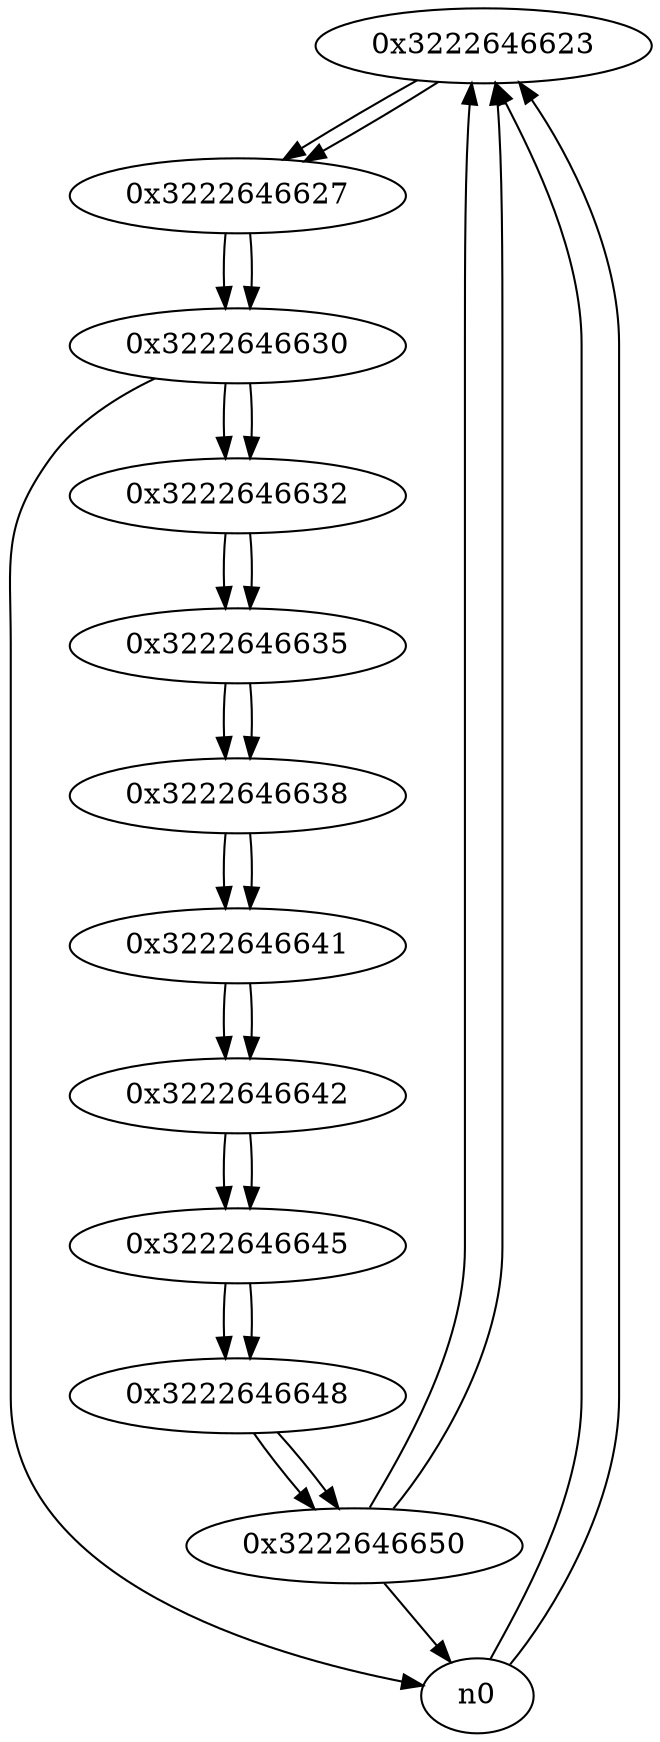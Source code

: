 digraph G{
/* nodes */
  n1 [label="0x3222646623"]
  n2 [label="0x3222646627"]
  n3 [label="0x3222646630"]
  n4 [label="0x3222646632"]
  n5 [label="0x3222646635"]
  n6 [label="0x3222646638"]
  n7 [label="0x3222646641"]
  n8 [label="0x3222646642"]
  n9 [label="0x3222646645"]
  n10 [label="0x3222646648"]
  n11 [label="0x3222646650"]
/* edges */
n1 -> n2;
n0 -> n1;
n11 -> n1;
n0 -> n1;
n2 -> n3;
n1 -> n2;
n3 -> n4;
n3 -> n0;
n2 -> n3;
n4 -> n5;
n3 -> n4;
n5 -> n6;
n4 -> n5;
n6 -> n7;
n5 -> n6;
n7 -> n8;
n6 -> n7;
n8 -> n9;
n7 -> n8;
n9 -> n10;
n8 -> n9;
n10 -> n11;
n9 -> n10;
n11 -> n0;
n11 -> n1;
n10 -> n11;
}
